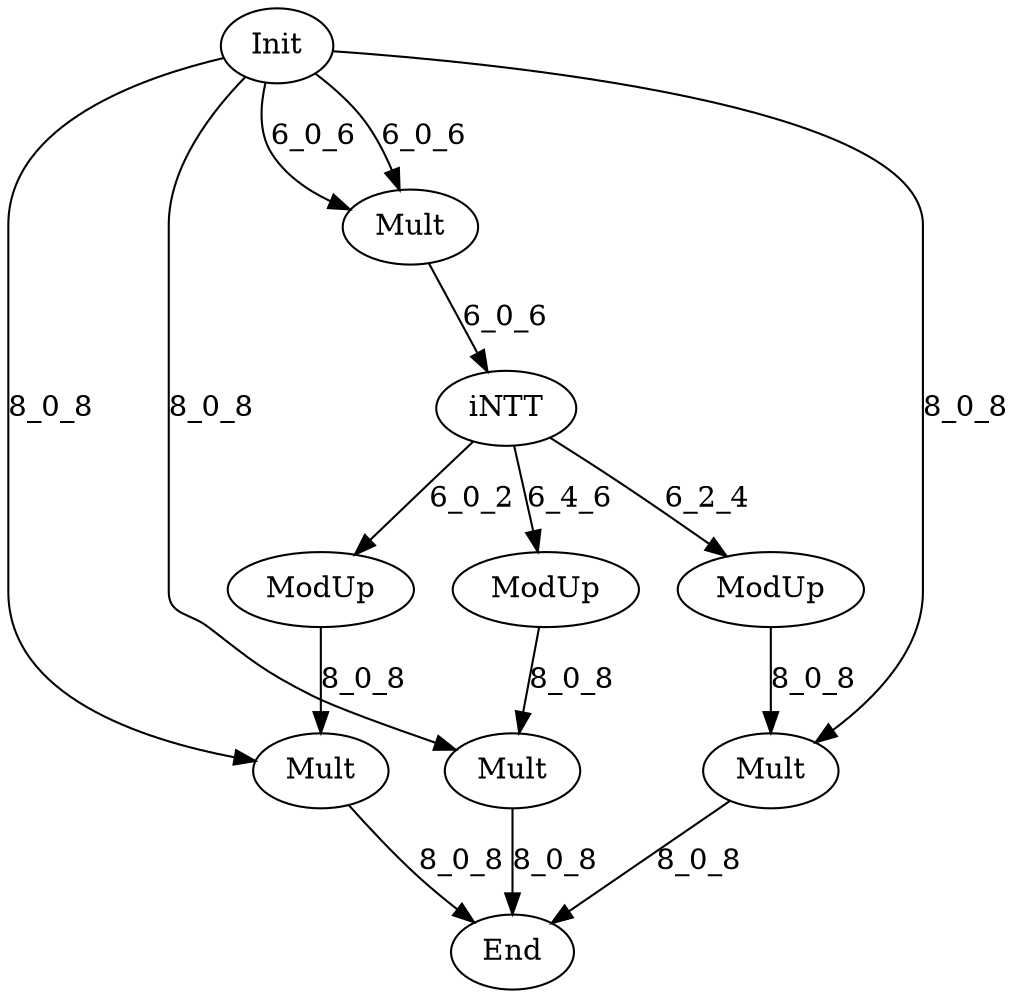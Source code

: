 digraph G {
Init[label="Init"];
End[label="End"];
Multd1[label="Mult"];
ModUp1[label="ModUp"];
ModUp2[label="ModUp"];
ModUp3[label="ModUp"];
Mult1[label="Mult"];
Mult2[label="Mult"];
Mult3[label="Mult"];
iNTT[label="iNTT"];
Init -> Multd1[label="6_0_6"];
Init -> Multd1[label="6_0_6"];
Multd1 -> iNTT[label="6_0_6"];
iNTT -> ModUp1[label="6_0_2"];
iNTT -> ModUp2[label="6_2_4"];
iNTT -> ModUp3[label="6_4_6"];
ModUp1 -> Mult1[label="8_0_8"];
ModUp2 -> Mult2[label="8_0_8"];
ModUp3 -> Mult3[label="8_0_8"];
Init -> Mult1[label="8_0_8"];
Init -> Mult2[label="8_0_8"];
Init -> Mult3[label="8_0_8"];
Mult1 -> End[label="8_0_8"];
Mult2 -> End[label="8_0_8"];
Mult3 -> End[label="8_0_8"];
}